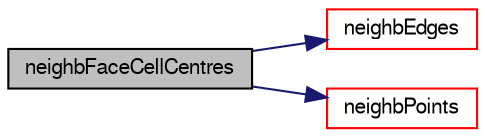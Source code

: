 digraph "neighbFaceCellCentres"
{
  bgcolor="transparent";
  edge [fontname="FreeSans",fontsize="10",labelfontname="FreeSans",labelfontsize="10"];
  node [fontname="FreeSans",fontsize="10",shape=record];
  rankdir="LR";
  Node672 [label="neighbFaceCellCentres",height=0.2,width=0.4,color="black", fillcolor="grey75", style="filled", fontcolor="black"];
  Node672 -> Node673 [color="midnightblue",fontsize="10",style="solid",fontname="FreeSans"];
  Node673 [label="neighbEdges",height=0.2,width=0.4,color="red",URL="$a27454.html#a97c318b4e22ff3ea536b6ae94a6a8148",tooltip="Return neighbour edge labels. WIP. "];
  Node672 -> Node759 [color="midnightblue",fontsize="10",style="solid",fontname="FreeSans"];
  Node759 [label="neighbPoints",height=0.2,width=0.4,color="red",URL="$a27454.html#a5b8a0b8b1b53b3b5b15e58da7b789d08",tooltip="Return neighbour point labels. WIP. "];
}
